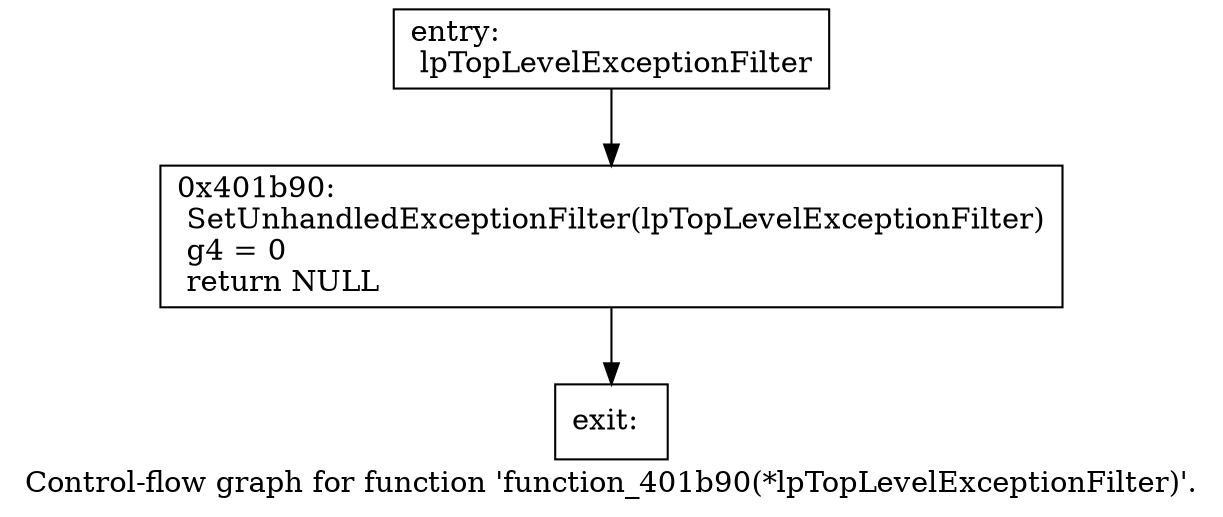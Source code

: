 digraph "Control-flow graph for function 'function_401b90(*lpTopLevelExceptionFilter)'." {
  label="Control-flow graph for function 'function_401b90(*lpTopLevelExceptionFilter)'.";
  node [shape=record];

  Node000001D420ACB040 [label="{entry:\l  lpTopLevelExceptionFilter\l}"];
  Node000001D420ACB040 -> Node000001D420AC9AD0;
  Node000001D420AC9AD0 [label="{0x401b90:\l  SetUnhandledExceptionFilter(lpTopLevelExceptionFilter)\l  g4 = 0\l  return NULL\l}"];
  Node000001D420AC9AD0 -> Node000001D420ACA010;
  Node000001D420ACA010 [label="{exit:\l}"];

}
